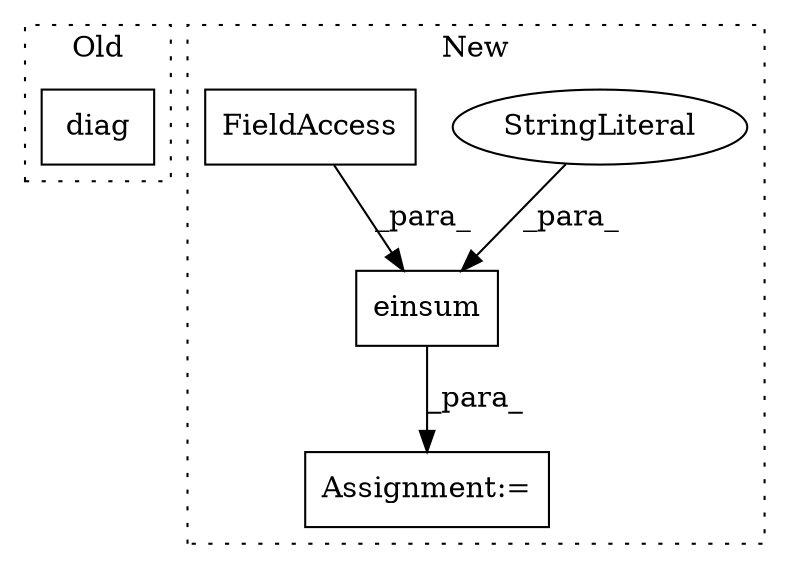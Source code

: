 digraph G {
subgraph cluster0 {
1 [label="diag" a="32" s="2731,2761" l="5,1" shape="box"];
label = "Old";
style="dotted";
}
subgraph cluster1 {
2 [label="einsum" a="32" s="2619,2663" l="7,1" shape="box"];
3 [label="StringLiteral" a="45" s="2626" l="13" shape="ellipse"];
4 [label="Assignment:=" a="7" s="2731" l="1" shape="box"];
5 [label="FieldAccess" a="22" s="2640" l="7" shape="box"];
label = "New";
style="dotted";
}
2 -> 4 [label="_para_"];
3 -> 2 [label="_para_"];
5 -> 2 [label="_para_"];
}